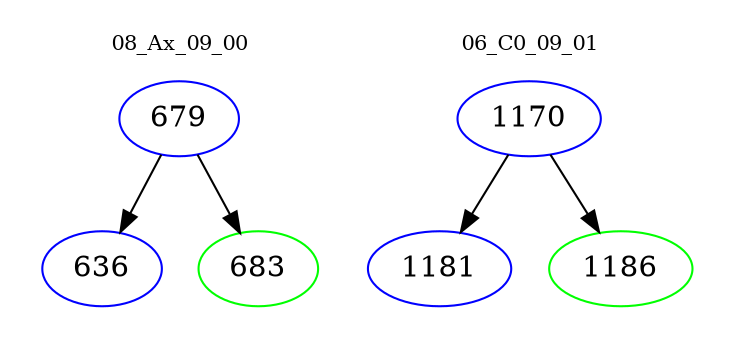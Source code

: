 digraph{
subgraph cluster_0 {
color = white
label = "08_Ax_09_00";
fontsize=10;
T0_679 [label="679", color="blue"]
T0_679 -> T0_636 [color="black"]
T0_636 [label="636", color="blue"]
T0_679 -> T0_683 [color="black"]
T0_683 [label="683", color="green"]
}
subgraph cluster_1 {
color = white
label = "06_C0_09_01";
fontsize=10;
T1_1170 [label="1170", color="blue"]
T1_1170 -> T1_1181 [color="black"]
T1_1181 [label="1181", color="blue"]
T1_1170 -> T1_1186 [color="black"]
T1_1186 [label="1186", color="green"]
}
}
